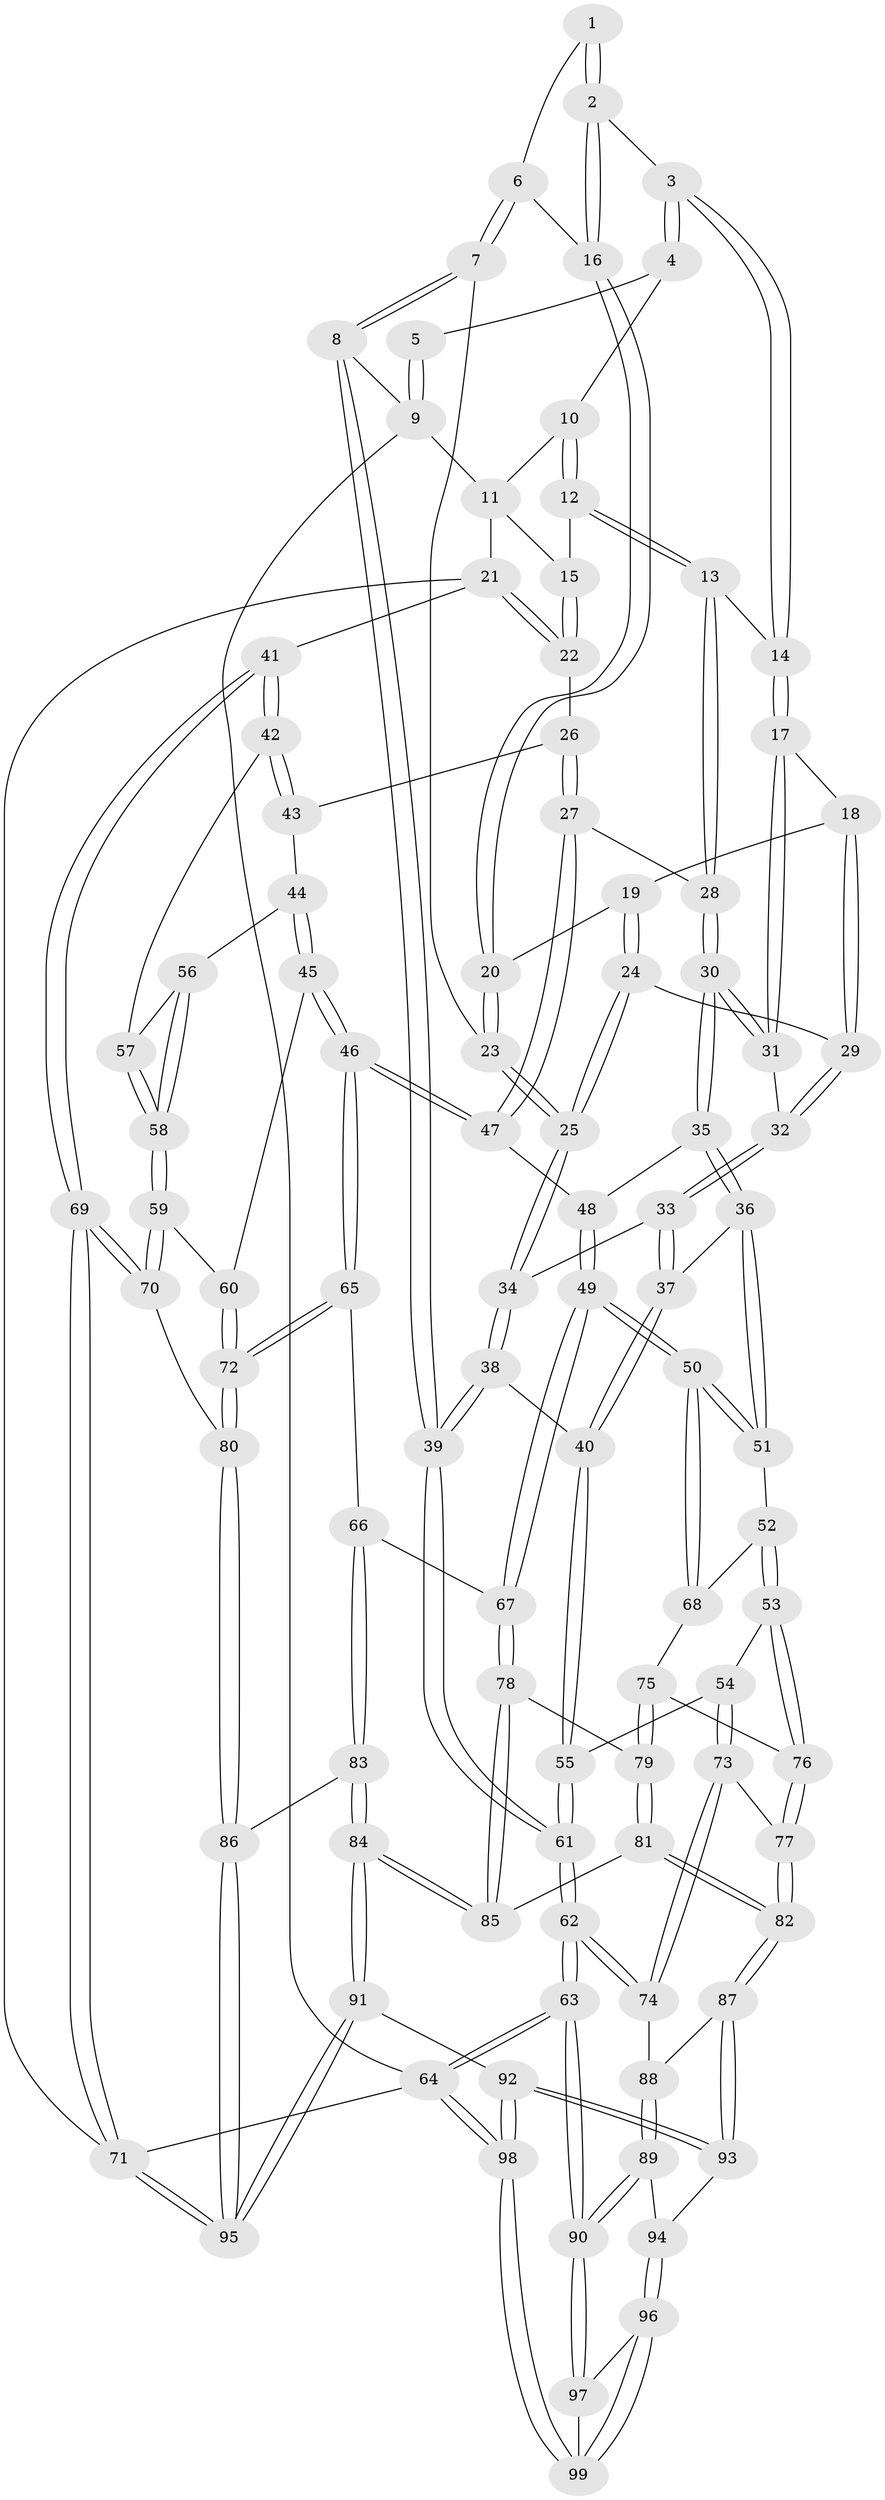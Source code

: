 // Generated by graph-tools (version 1.1) at 2025/01/03/09/25 05:01:00]
// undirected, 99 vertices, 244 edges
graph export_dot {
graph [start="1"]
  node [color=gray90,style=filled];
  1 [pos="+0.1719087666539422+0.012163943768305796"];
  2 [pos="+0.2863806681876443+0.047394002876594635"];
  3 [pos="+0.29462189228693064+0.03399956416093047"];
  4 [pos="+0.41524490453116314+0"];
  5 [pos="+0+0"];
  6 [pos="+0.17288143527235955+0.06194188844044423"];
  7 [pos="+0.06942462437209186+0.15367816357909447"];
  8 [pos="+0+0.10399513532942894"];
  9 [pos="+0+0"];
  10 [pos="+0.41819397388123253+0"];
  11 [pos="+0.7927912391070661+0"];
  12 [pos="+0.5047368508609582+0.05942781686010168"];
  13 [pos="+0.5107800308856079+0.09846232944924806"];
  14 [pos="+0.4223113866854423+0.14538831826519666"];
  15 [pos="+0.7907680133439671+0"];
  16 [pos="+0.28036945590706025+0.06224218402201313"];
  17 [pos="+0.374165325242303+0.1780521891374987"];
  18 [pos="+0.31132301530879075+0.14057651535936594"];
  19 [pos="+0.2867182920636067+0.10796940393006636"];
  20 [pos="+0.27857970861380266+0.08445374009478054"];
  21 [pos="+1+0.19509751032924633"];
  22 [pos="+0.8032042165322387+0.08140541724544671"];
  23 [pos="+0.10836037701636661+0.16960496060444089"];
  24 [pos="+0.2089065340689256+0.20534487026841217"];
  25 [pos="+0.1620496066783688+0.21241705123734422"];
  26 [pos="+0.6907570810043492+0.2398131746727129"];
  27 [pos="+0.6727283340064253+0.2434549282043252"];
  28 [pos="+0.6167804773777301+0.2229463723543103"];
  29 [pos="+0.26207151738718065+0.21847129843284363"];
  30 [pos="+0.4088610468230357+0.3350023056130261"];
  31 [pos="+0.3697620194888726+0.21265729284330978"];
  32 [pos="+0.28005907335987434+0.23841034152456558"];
  33 [pos="+0.2759922500452036+0.31726392163901396"];
  34 [pos="+0.17562892113427395+0.26405253464096856"];
  35 [pos="+0.40017093082383104+0.35066470428480834"];
  36 [pos="+0.33811649162774565+0.3824790969824376"];
  37 [pos="+0.30983906433923664+0.3754810945508759"];
  38 [pos="+0.14048313921998004+0.35489586154739067"];
  39 [pos="+0+0.15236612167848607"];
  40 [pos="+0.16760511327974897+0.42628857108206564"];
  41 [pos="+1+0.33241198801804145"];
  42 [pos="+1+0.35026504390167496"];
  43 [pos="+0.7605316507155323+0.2949281033000077"];
  44 [pos="+0.794933436953158+0.4566663854341747"];
  45 [pos="+0.7453766658571663+0.5244674364298332"];
  46 [pos="+0.6291891579177119+0.5175772267598867"];
  47 [pos="+0.6082101168316248+0.444961675012815"];
  48 [pos="+0.48356304834547187+0.4314887950765523"];
  49 [pos="+0.4392549970579324+0.5779636436929776"];
  50 [pos="+0.43531443870331915+0.5768609338382461"];
  51 [pos="+0.3398109144280102+0.4106369816998518"];
  52 [pos="+0.2986546329577032+0.5165556387427422"];
  53 [pos="+0.2102563898563159+0.5657327109462009"];
  54 [pos="+0.1847145823018498+0.5424431678429009"];
  55 [pos="+0.15156831958828124+0.4546032122043784"];
  56 [pos="+0.8335632384343753+0.46264869737319075"];
  57 [pos="+1+0.3725054003848579"];
  58 [pos="+0.9052434051640106+0.5614766346130308"];
  59 [pos="+0.8974958936176388+0.5986815113791335"];
  60 [pos="+0.7650177512416333+0.5531078293777066"];
  61 [pos="+0+0.4880409754727703"];
  62 [pos="+0+0.6255166688033802"];
  63 [pos="+0+0.9203868246767672"];
  64 [pos="+0+1"];
  65 [pos="+0.5707313949159034+0.6223213804065469"];
  66 [pos="+0.5584248669259486+0.6298697729913849"];
  67 [pos="+0.5032991201089476+0.6308277526221466"];
  68 [pos="+0.3830100548732725+0.5853593318660493"];
  69 [pos="+1+0.707421424929613"];
  70 [pos="+0.9316895609737862+0.6869216608761822"];
  71 [pos="+1+1"];
  72 [pos="+0.7445030871868265+0.6994232307768022"];
  73 [pos="+0.006996717248953961+0.645429179475813"];
  74 [pos="+0+0.6563874103617072"];
  75 [pos="+0.3380805461265377+0.6158234630631222"];
  76 [pos="+0.22466410623735253+0.6095937573184723"];
  77 [pos="+0.20754583474214514+0.688419505766106"];
  78 [pos="+0.4525558008625894+0.7002909829677559"];
  79 [pos="+0.3381614071273096+0.6869219403043788"];
  80 [pos="+0.8080531912458163+0.7836542453512728"];
  81 [pos="+0.28287208383429363+0.7472581471048566"];
  82 [pos="+0.22918125605719025+0.7651969733252172"];
  83 [pos="+0.6174466920028507+0.9061747164600517"];
  84 [pos="+0.5013451368742354+1"];
  85 [pos="+0.4298904146808536+0.7749062484862682"];
  86 [pos="+0.8050489355986371+0.7935890079320008"];
  87 [pos="+0.2284547701377195+0.7671711551860214"];
  88 [pos="+0.0513682748639977+0.7452309344979889"];
  89 [pos="+0.09204918201844119+0.8570778113447078"];
  90 [pos="+0+0.9066522342704605"];
  91 [pos="+0.4879352703763377+1"];
  92 [pos="+0.47113946482282043+1"];
  93 [pos="+0.22502294679620385+0.8252863828450332"];
  94 [pos="+0.1354869537317498+0.8714244460010591"];
  95 [pos="+1+1"];
  96 [pos="+0.11753500351958687+0.9524721078503706"];
  97 [pos="+0+0.9314871685646076"];
  98 [pos="+0.1837963773737407+1"];
  99 [pos="+0.12837914182274568+1"];
  1 -- 2;
  1 -- 2;
  1 -- 6;
  2 -- 3;
  2 -- 16;
  2 -- 16;
  3 -- 4;
  3 -- 4;
  3 -- 14;
  3 -- 14;
  4 -- 5;
  4 -- 10;
  5 -- 9;
  5 -- 9;
  6 -- 7;
  6 -- 7;
  6 -- 16;
  7 -- 8;
  7 -- 8;
  7 -- 23;
  8 -- 9;
  8 -- 39;
  8 -- 39;
  9 -- 11;
  9 -- 64;
  10 -- 11;
  10 -- 12;
  10 -- 12;
  11 -- 15;
  11 -- 21;
  12 -- 13;
  12 -- 13;
  12 -- 15;
  13 -- 14;
  13 -- 28;
  13 -- 28;
  14 -- 17;
  14 -- 17;
  15 -- 22;
  15 -- 22;
  16 -- 20;
  16 -- 20;
  17 -- 18;
  17 -- 31;
  17 -- 31;
  18 -- 19;
  18 -- 29;
  18 -- 29;
  19 -- 20;
  19 -- 24;
  19 -- 24;
  20 -- 23;
  20 -- 23;
  21 -- 22;
  21 -- 22;
  21 -- 41;
  21 -- 71;
  22 -- 26;
  23 -- 25;
  23 -- 25;
  24 -- 25;
  24 -- 25;
  24 -- 29;
  25 -- 34;
  25 -- 34;
  26 -- 27;
  26 -- 27;
  26 -- 43;
  27 -- 28;
  27 -- 47;
  27 -- 47;
  28 -- 30;
  28 -- 30;
  29 -- 32;
  29 -- 32;
  30 -- 31;
  30 -- 31;
  30 -- 35;
  30 -- 35;
  31 -- 32;
  32 -- 33;
  32 -- 33;
  33 -- 34;
  33 -- 37;
  33 -- 37;
  34 -- 38;
  34 -- 38;
  35 -- 36;
  35 -- 36;
  35 -- 48;
  36 -- 37;
  36 -- 51;
  36 -- 51;
  37 -- 40;
  37 -- 40;
  38 -- 39;
  38 -- 39;
  38 -- 40;
  39 -- 61;
  39 -- 61;
  40 -- 55;
  40 -- 55;
  41 -- 42;
  41 -- 42;
  41 -- 69;
  41 -- 69;
  42 -- 43;
  42 -- 43;
  42 -- 57;
  43 -- 44;
  44 -- 45;
  44 -- 45;
  44 -- 56;
  45 -- 46;
  45 -- 46;
  45 -- 60;
  46 -- 47;
  46 -- 47;
  46 -- 65;
  46 -- 65;
  47 -- 48;
  48 -- 49;
  48 -- 49;
  49 -- 50;
  49 -- 50;
  49 -- 67;
  49 -- 67;
  50 -- 51;
  50 -- 51;
  50 -- 68;
  50 -- 68;
  51 -- 52;
  52 -- 53;
  52 -- 53;
  52 -- 68;
  53 -- 54;
  53 -- 76;
  53 -- 76;
  54 -- 55;
  54 -- 73;
  54 -- 73;
  55 -- 61;
  55 -- 61;
  56 -- 57;
  56 -- 58;
  56 -- 58;
  57 -- 58;
  57 -- 58;
  58 -- 59;
  58 -- 59;
  59 -- 60;
  59 -- 70;
  59 -- 70;
  60 -- 72;
  60 -- 72;
  61 -- 62;
  61 -- 62;
  62 -- 63;
  62 -- 63;
  62 -- 74;
  62 -- 74;
  63 -- 64;
  63 -- 64;
  63 -- 90;
  63 -- 90;
  64 -- 98;
  64 -- 98;
  64 -- 71;
  65 -- 66;
  65 -- 72;
  65 -- 72;
  66 -- 67;
  66 -- 83;
  66 -- 83;
  67 -- 78;
  67 -- 78;
  68 -- 75;
  69 -- 70;
  69 -- 70;
  69 -- 71;
  69 -- 71;
  70 -- 80;
  71 -- 95;
  71 -- 95;
  72 -- 80;
  72 -- 80;
  73 -- 74;
  73 -- 74;
  73 -- 77;
  74 -- 88;
  75 -- 76;
  75 -- 79;
  75 -- 79;
  76 -- 77;
  76 -- 77;
  77 -- 82;
  77 -- 82;
  78 -- 79;
  78 -- 85;
  78 -- 85;
  79 -- 81;
  79 -- 81;
  80 -- 86;
  80 -- 86;
  81 -- 82;
  81 -- 82;
  81 -- 85;
  82 -- 87;
  82 -- 87;
  83 -- 84;
  83 -- 84;
  83 -- 86;
  84 -- 85;
  84 -- 85;
  84 -- 91;
  84 -- 91;
  86 -- 95;
  86 -- 95;
  87 -- 88;
  87 -- 93;
  87 -- 93;
  88 -- 89;
  88 -- 89;
  89 -- 90;
  89 -- 90;
  89 -- 94;
  90 -- 97;
  90 -- 97;
  91 -- 92;
  91 -- 95;
  91 -- 95;
  92 -- 93;
  92 -- 93;
  92 -- 98;
  92 -- 98;
  93 -- 94;
  94 -- 96;
  94 -- 96;
  96 -- 97;
  96 -- 99;
  96 -- 99;
  97 -- 99;
  98 -- 99;
  98 -- 99;
}
